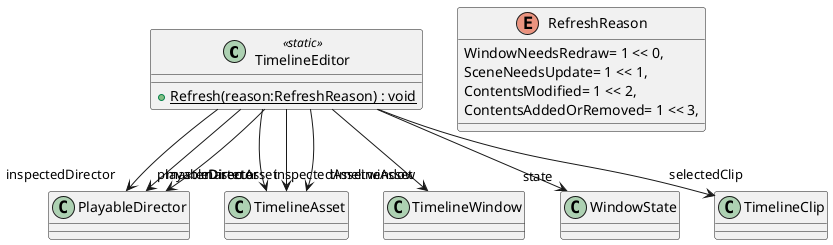 @startuml
class TimelineEditor <<static>> {
    + {static} Refresh(reason:RefreshReason) : void
}
enum RefreshReason {
    WindowNeedsRedraw= 1 << 0,
    SceneNeedsUpdate= 1 << 1,
    ContentsModified= 1 << 2,
    ContentsAddedOrRemoved= 1 << 3,
}
TimelineEditor --> "inspectedDirector" PlayableDirector
TimelineEditor --> "masterDirector" PlayableDirector
TimelineEditor --> "inspectedAsset" TimelineAsset
TimelineEditor --> "masterAsset" TimelineAsset
TimelineEditor --> "playableDirector" PlayableDirector
TimelineEditor --> "timelineAsset" TimelineAsset
TimelineEditor --> "window" TimelineWindow
TimelineEditor --> "state" WindowState
TimelineEditor --> "selectedClip" TimelineClip
@enduml

